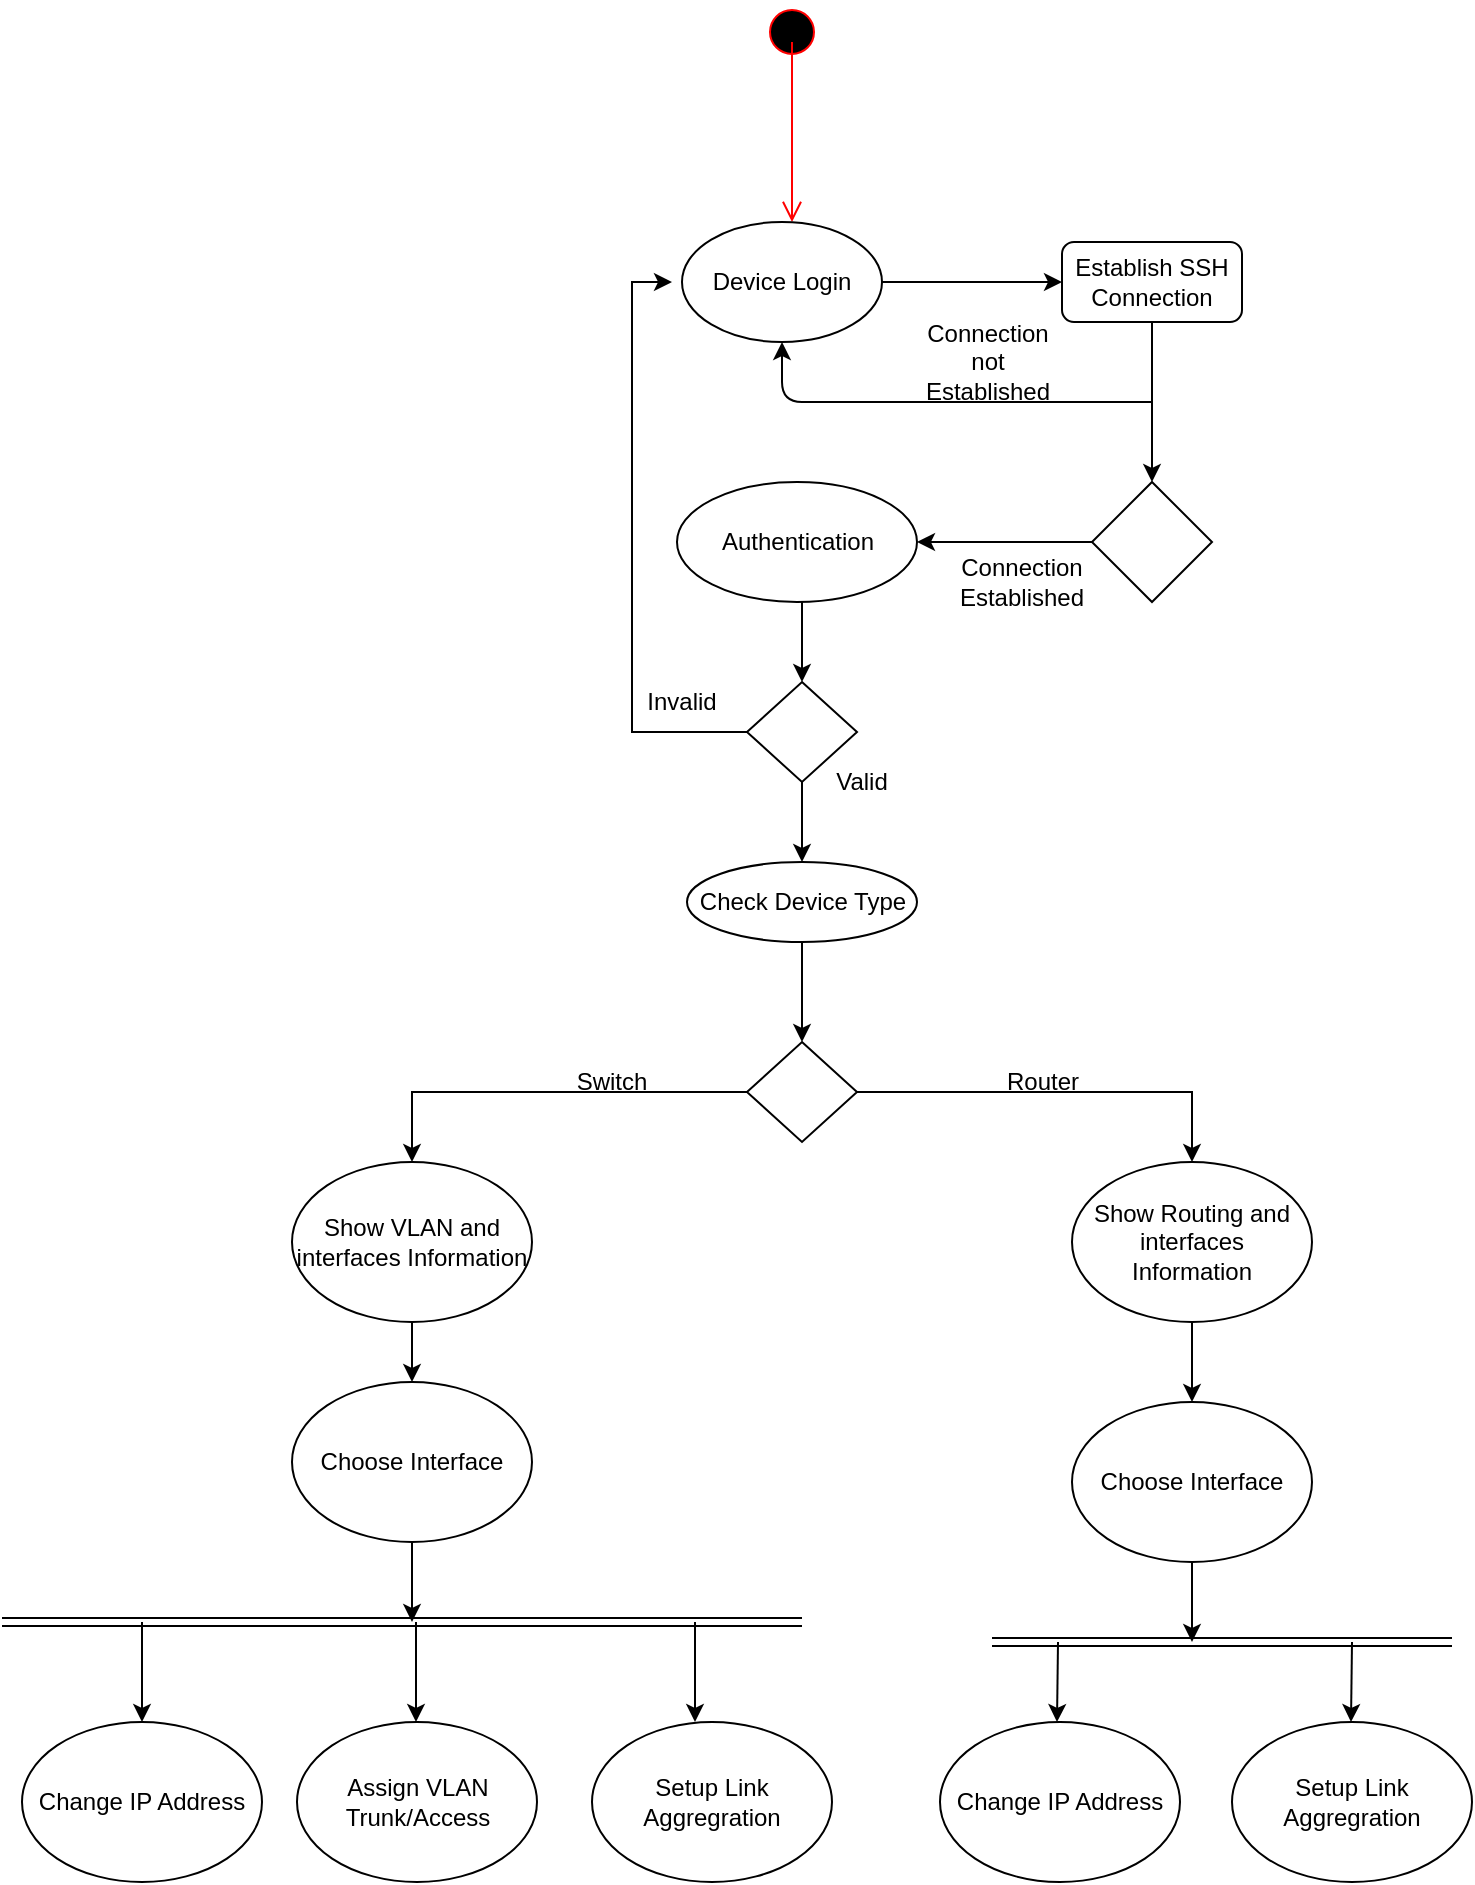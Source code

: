 <mxfile version="12.4.7" type="device"><diagram name="Page-1" id="e7e014a7-5840-1c2e-5031-d8a46d1fe8dd"><mxGraphModel dx="868" dy="479" grid="1" gridSize="10" guides="1" tooltips="1" connect="1" arrows="1" fold="1" page="1" pageScale="1" pageWidth="1169" pageHeight="826" background="#ffffff" math="0" shadow="0"><root><mxCell id="0"/><mxCell id="1" parent="0"/><mxCell id="ffG6tdyZV_DncWVKfaJ--44" value="" style="ellipse;html=1;shape=startState;fillColor=#000000;strokeColor=#ff0000;" vertex="1" parent="1"><mxGeometry x="435" y="60" width="30" height="30" as="geometry"/></mxCell><mxCell id="ffG6tdyZV_DncWVKfaJ--45" value="" style="edgeStyle=orthogonalEdgeStyle;html=1;verticalAlign=bottom;endArrow=open;endSize=8;strokeColor=#ff0000;" edge="1" parent="1"><mxGeometry relative="1" as="geometry"><mxPoint x="450" y="170" as="targetPoint"/><mxPoint x="450" y="80" as="sourcePoint"/></mxGeometry></mxCell><mxCell id="ffG6tdyZV_DncWVKfaJ--52" style="edgeStyle=orthogonalEdgeStyle;rounded=0;orthogonalLoop=1;jettySize=auto;html=1;entryX=0;entryY=0.5;entryDx=0;entryDy=0;exitX=0;exitY=0.5;exitDx=0;exitDy=0;" edge="1" parent="1" source="ffG6tdyZV_DncWVKfaJ--50"><mxGeometry relative="1" as="geometry"><mxPoint x="390" y="200" as="targetPoint"/><Array as="points"><mxPoint x="370" y="425"/><mxPoint x="370" y="200"/></Array></mxGeometry></mxCell><mxCell id="ffG6tdyZV_DncWVKfaJ--104" style="edgeStyle=orthogonalEdgeStyle;rounded=0;orthogonalLoop=1;jettySize=auto;html=1;entryX=0.5;entryY=0;entryDx=0;entryDy=0;" edge="1" parent="1" source="ffG6tdyZV_DncWVKfaJ--50" target="ffG6tdyZV_DncWVKfaJ--72"><mxGeometry relative="1" as="geometry"/></mxCell><mxCell id="ffG6tdyZV_DncWVKfaJ--50" value="" style="rhombus;whiteSpace=wrap;html=1;" vertex="1" parent="1"><mxGeometry x="427.5" y="400" width="55" height="50" as="geometry"/></mxCell><mxCell id="ffG6tdyZV_DncWVKfaJ--103" style="edgeStyle=orthogonalEdgeStyle;rounded=0;orthogonalLoop=1;jettySize=auto;html=1;entryX=0.5;entryY=0;entryDx=0;entryDy=0;" edge="1" parent="1" source="ffG6tdyZV_DncWVKfaJ--59" target="ffG6tdyZV_DncWVKfaJ--50"><mxGeometry relative="1" as="geometry"><Array as="points"><mxPoint x="455" y="360"/><mxPoint x="455" y="360"/></Array></mxGeometry></mxCell><mxCell id="ffG6tdyZV_DncWVKfaJ--59" value="Authentication" style="ellipse;whiteSpace=wrap;html=1;" vertex="1" parent="1"><mxGeometry x="392.5" y="300" width="120" height="60" as="geometry"/></mxCell><mxCell id="ffG6tdyZV_DncWVKfaJ--107" style="edgeStyle=orthogonalEdgeStyle;rounded=0;orthogonalLoop=1;jettySize=auto;html=1;entryX=0;entryY=0.5;entryDx=0;entryDy=0;" edge="1" parent="1" source="ffG6tdyZV_DncWVKfaJ--60" target="ffG6tdyZV_DncWVKfaJ--105"><mxGeometry relative="1" as="geometry"/></mxCell><mxCell id="ffG6tdyZV_DncWVKfaJ--60" value="Device Login" style="ellipse;whiteSpace=wrap;html=1;" vertex="1" parent="1"><mxGeometry x="395" y="170" width="100" height="60" as="geometry"/></mxCell><mxCell id="ffG6tdyZV_DncWVKfaJ--62" value="Invalid" style="text;html=1;strokeColor=none;fillColor=none;align=center;verticalAlign=middle;whiteSpace=wrap;rounded=0;" vertex="1" parent="1"><mxGeometry x="375" y="400" width="40" height="20" as="geometry"/></mxCell><mxCell id="ffG6tdyZV_DncWVKfaJ--63" value="Valid" style="text;html=1;strokeColor=none;fillColor=none;align=center;verticalAlign=middle;whiteSpace=wrap;rounded=0;" vertex="1" parent="1"><mxGeometry x="465" y="440" width="40" height="20" as="geometry"/></mxCell><mxCell id="ffG6tdyZV_DncWVKfaJ--68" style="edgeStyle=orthogonalEdgeStyle;rounded=0;orthogonalLoop=1;jettySize=auto;html=1;entryX=0.5;entryY=0;entryDx=0;entryDy=0;" edge="1" parent="1" source="ffG6tdyZV_DncWVKfaJ--64" target="ffG6tdyZV_DncWVKfaJ--66"><mxGeometry relative="1" as="geometry"/></mxCell><mxCell id="ffG6tdyZV_DncWVKfaJ--69" style="edgeStyle=orthogonalEdgeStyle;rounded=0;orthogonalLoop=1;jettySize=auto;html=1;entryX=0.5;entryY=0;entryDx=0;entryDy=0;" edge="1" parent="1" source="ffG6tdyZV_DncWVKfaJ--64" target="ffG6tdyZV_DncWVKfaJ--67"><mxGeometry relative="1" as="geometry"/></mxCell><mxCell id="ffG6tdyZV_DncWVKfaJ--64" value="" style="rhombus;whiteSpace=wrap;html=1;" vertex="1" parent="1"><mxGeometry x="427.5" y="580" width="55" height="50" as="geometry"/></mxCell><mxCell id="ffG6tdyZV_DncWVKfaJ--86" value="" style="edgeStyle=orthogonalEdgeStyle;rounded=0;orthogonalLoop=1;jettySize=auto;html=1;" edge="1" parent="1" source="ffG6tdyZV_DncWVKfaJ--66" target="ffG6tdyZV_DncWVKfaJ--85"><mxGeometry relative="1" as="geometry"/></mxCell><mxCell id="ffG6tdyZV_DncWVKfaJ--66" value="Show VLAN and interfaces Information" style="ellipse;whiteSpace=wrap;html=1;" vertex="1" parent="1"><mxGeometry x="200" y="640" width="120" height="80" as="geometry"/></mxCell><mxCell id="ffG6tdyZV_DncWVKfaJ--92" value="" style="edgeStyle=orthogonalEdgeStyle;rounded=0;orthogonalLoop=1;jettySize=auto;html=1;" edge="1" parent="1" source="ffG6tdyZV_DncWVKfaJ--67" target="ffG6tdyZV_DncWVKfaJ--91"><mxGeometry relative="1" as="geometry"/></mxCell><mxCell id="ffG6tdyZV_DncWVKfaJ--67" value="&lt;div&gt;Show Routing and interfaces&lt;/div&gt;&lt;div&gt;Information&lt;/div&gt;" style="ellipse;whiteSpace=wrap;html=1;" vertex="1" parent="1"><mxGeometry x="590" y="640" width="120" height="80" as="geometry"/></mxCell><mxCell id="ffG6tdyZV_DncWVKfaJ--70" value="Router" style="text;html=1;align=center;verticalAlign=middle;resizable=0;points=[];autosize=1;" vertex="1" parent="1"><mxGeometry x="550" y="590" width="50" height="20" as="geometry"/></mxCell><mxCell id="ffG6tdyZV_DncWVKfaJ--71" value="Switch" style="text;html=1;strokeColor=none;fillColor=none;align=center;verticalAlign=middle;whiteSpace=wrap;rounded=0;" vertex="1" parent="1"><mxGeometry x="340" y="590" width="40" height="20" as="geometry"/></mxCell><mxCell id="ffG6tdyZV_DncWVKfaJ--73" style="edgeStyle=orthogonalEdgeStyle;rounded=0;orthogonalLoop=1;jettySize=auto;html=1;entryX=0.5;entryY=0;entryDx=0;entryDy=0;" edge="1" parent="1" source="ffG6tdyZV_DncWVKfaJ--72" target="ffG6tdyZV_DncWVKfaJ--64"><mxGeometry relative="1" as="geometry"/></mxCell><mxCell id="ffG6tdyZV_DncWVKfaJ--72" value="Check Device Type" style="ellipse;whiteSpace=wrap;html=1;" vertex="1" parent="1"><mxGeometry x="397.5" y="490" width="115" height="40" as="geometry"/></mxCell><mxCell id="ffG6tdyZV_DncWVKfaJ--80" value="" style="shape=link;html=1;" edge="1" parent="1"><mxGeometry width="50" height="50" relative="1" as="geometry"><mxPoint x="55" y="870" as="sourcePoint"/><mxPoint x="455" y="870" as="targetPoint"/><Array as="points"><mxPoint x="306.25" y="870"/></Array></mxGeometry></mxCell><mxCell id="ffG6tdyZV_DncWVKfaJ--82" value="Change IP Address" style="ellipse;whiteSpace=wrap;html=1;" vertex="1" parent="1"><mxGeometry x="65" y="920" width="120" height="80" as="geometry"/></mxCell><mxCell id="ffG6tdyZV_DncWVKfaJ--84" value="&lt;div&gt;Assign VLAN&lt;/div&gt;&lt;div&gt;Trunk/Access&lt;br&gt;&lt;/div&gt;" style="ellipse;whiteSpace=wrap;html=1;" vertex="1" parent="1"><mxGeometry x="202.5" y="920" width="120" height="80" as="geometry"/></mxCell><mxCell id="ffG6tdyZV_DncWVKfaJ--87" style="edgeStyle=orthogonalEdgeStyle;rounded=0;orthogonalLoop=1;jettySize=auto;html=1;" edge="1" parent="1" source="ffG6tdyZV_DncWVKfaJ--85"><mxGeometry relative="1" as="geometry"><mxPoint x="260" y="870" as="targetPoint"/></mxGeometry></mxCell><mxCell id="ffG6tdyZV_DncWVKfaJ--85" value="Choose Interface" style="ellipse;whiteSpace=wrap;html=1;" vertex="1" parent="1"><mxGeometry x="200" y="750" width="120" height="80" as="geometry"/></mxCell><mxCell id="ffG6tdyZV_DncWVKfaJ--89" value="" style="shape=link;html=1;" edge="1" parent="1"><mxGeometry width="50" height="50" relative="1" as="geometry"><mxPoint x="550" y="880" as="sourcePoint"/><mxPoint x="780" y="880" as="targetPoint"/><Array as="points"><mxPoint x="690" y="880"/></Array></mxGeometry></mxCell><mxCell id="ffG6tdyZV_DncWVKfaJ--93" style="edgeStyle=orthogonalEdgeStyle;rounded=0;orthogonalLoop=1;jettySize=auto;html=1;" edge="1" parent="1" source="ffG6tdyZV_DncWVKfaJ--91"><mxGeometry relative="1" as="geometry"><mxPoint x="650" y="880" as="targetPoint"/></mxGeometry></mxCell><mxCell id="ffG6tdyZV_DncWVKfaJ--91" value="Choose Interface" style="ellipse;whiteSpace=wrap;html=1;" vertex="1" parent="1"><mxGeometry x="590" y="760" width="120" height="80" as="geometry"/></mxCell><mxCell id="ffG6tdyZV_DncWVKfaJ--94" value="Setup Link Aggregration" style="ellipse;whiteSpace=wrap;html=1;" vertex="1" parent="1"><mxGeometry x="670" y="920" width="120" height="80" as="geometry"/></mxCell><mxCell id="ffG6tdyZV_DncWVKfaJ--95" value="Change IP Address" style="ellipse;whiteSpace=wrap;html=1;" vertex="1" parent="1"><mxGeometry x="524" y="920" width="120" height="80" as="geometry"/></mxCell><mxCell id="ffG6tdyZV_DncWVKfaJ--97" value="" style="endArrow=classic;html=1;entryX=0.5;entryY=0;entryDx=0;entryDy=0;" edge="1" parent="1" target="ffG6tdyZV_DncWVKfaJ--82"><mxGeometry width="50" height="50" relative="1" as="geometry"><mxPoint x="125" y="870" as="sourcePoint"/><mxPoint x="145" y="870" as="targetPoint"/></mxGeometry></mxCell><mxCell id="ffG6tdyZV_DncWVKfaJ--99" value="" style="endArrow=classic;html=1;entryX=0.5;entryY=0;entryDx=0;entryDy=0;" edge="1" parent="1"><mxGeometry width="50" height="50" relative="1" as="geometry"><mxPoint x="262" y="870" as="sourcePoint"/><mxPoint x="262" y="920" as="targetPoint"/></mxGeometry></mxCell><mxCell id="ffG6tdyZV_DncWVKfaJ--100" value="" style="endArrow=classic;html=1;entryX=0.5;entryY=0;entryDx=0;entryDy=0;" edge="1" parent="1"><mxGeometry width="50" height="50" relative="1" as="geometry"><mxPoint x="401.5" y="870" as="sourcePoint"/><mxPoint x="401.5" y="920" as="targetPoint"/></mxGeometry></mxCell><mxCell id="ffG6tdyZV_DncWVKfaJ--101" value="" style="endArrow=classic;html=1;entryX=0.5;entryY=0;entryDx=0;entryDy=0;" edge="1" parent="1"><mxGeometry width="50" height="50" relative="1" as="geometry"><mxPoint x="583" y="880" as="sourcePoint"/><mxPoint x="582.5" y="920" as="targetPoint"/></mxGeometry></mxCell><mxCell id="ffG6tdyZV_DncWVKfaJ--108" style="edgeStyle=orthogonalEdgeStyle;rounded=0;orthogonalLoop=1;jettySize=auto;html=1;entryX=0.5;entryY=0;entryDx=0;entryDy=0;" edge="1" parent="1" source="ffG6tdyZV_DncWVKfaJ--105" target="ffG6tdyZV_DncWVKfaJ--106"><mxGeometry relative="1" as="geometry"/></mxCell><mxCell id="ffG6tdyZV_DncWVKfaJ--105" value="Establish SSH Connection" style="rounded=1;whiteSpace=wrap;html=1;" vertex="1" parent="1"><mxGeometry x="585" y="180" width="90" height="40" as="geometry"/></mxCell><mxCell id="ffG6tdyZV_DncWVKfaJ--109" style="edgeStyle=orthogonalEdgeStyle;rounded=0;orthogonalLoop=1;jettySize=auto;html=1;entryX=1;entryY=0.5;entryDx=0;entryDy=0;" edge="1" parent="1" source="ffG6tdyZV_DncWVKfaJ--106" target="ffG6tdyZV_DncWVKfaJ--59"><mxGeometry relative="1" as="geometry"/></mxCell><mxCell id="ffG6tdyZV_DncWVKfaJ--106" value="" style="rhombus;whiteSpace=wrap;html=1;" vertex="1" parent="1"><mxGeometry x="600" y="300" width="60" height="60" as="geometry"/></mxCell><mxCell id="ffG6tdyZV_DncWVKfaJ--110" value="Connection Established" style="text;html=1;strokeColor=none;fillColor=none;align=center;verticalAlign=middle;whiteSpace=wrap;rounded=0;" vertex="1" parent="1"><mxGeometry x="530" y="330" width="70" height="40" as="geometry"/></mxCell><mxCell id="ffG6tdyZV_DncWVKfaJ--111" value="Connection not Established" style="text;html=1;strokeColor=none;fillColor=none;align=center;verticalAlign=middle;whiteSpace=wrap;rounded=0;" vertex="1" parent="1"><mxGeometry x="512.5" y="220" width="70" height="40" as="geometry"/></mxCell><mxCell id="ffG6tdyZV_DncWVKfaJ--112" value="" style="endArrow=classic;html=1;entryX=0.5;entryY=1;entryDx=0;entryDy=0;" edge="1" parent="1" target="ffG6tdyZV_DncWVKfaJ--60"><mxGeometry width="50" height="50" relative="1" as="geometry"><mxPoint x="630" y="260" as="sourcePoint"/><mxPoint x="440" y="260" as="targetPoint"/><Array as="points"><mxPoint x="445" y="260"/></Array></mxGeometry></mxCell><mxCell id="ffG6tdyZV_DncWVKfaJ--115" value="Setup Link Aggregration" style="ellipse;whiteSpace=wrap;html=1;" vertex="1" parent="1"><mxGeometry x="350" y="920" width="120" height="80" as="geometry"/></mxCell><mxCell id="ffG6tdyZV_DncWVKfaJ--116" value="" style="endArrow=classic;html=1;entryX=0.5;entryY=0;entryDx=0;entryDy=0;" edge="1" parent="1"><mxGeometry width="50" height="50" relative="1" as="geometry"><mxPoint x="730" y="880" as="sourcePoint"/><mxPoint x="729.5" y="920" as="targetPoint"/></mxGeometry></mxCell></root></mxGraphModel></diagram></mxfile>